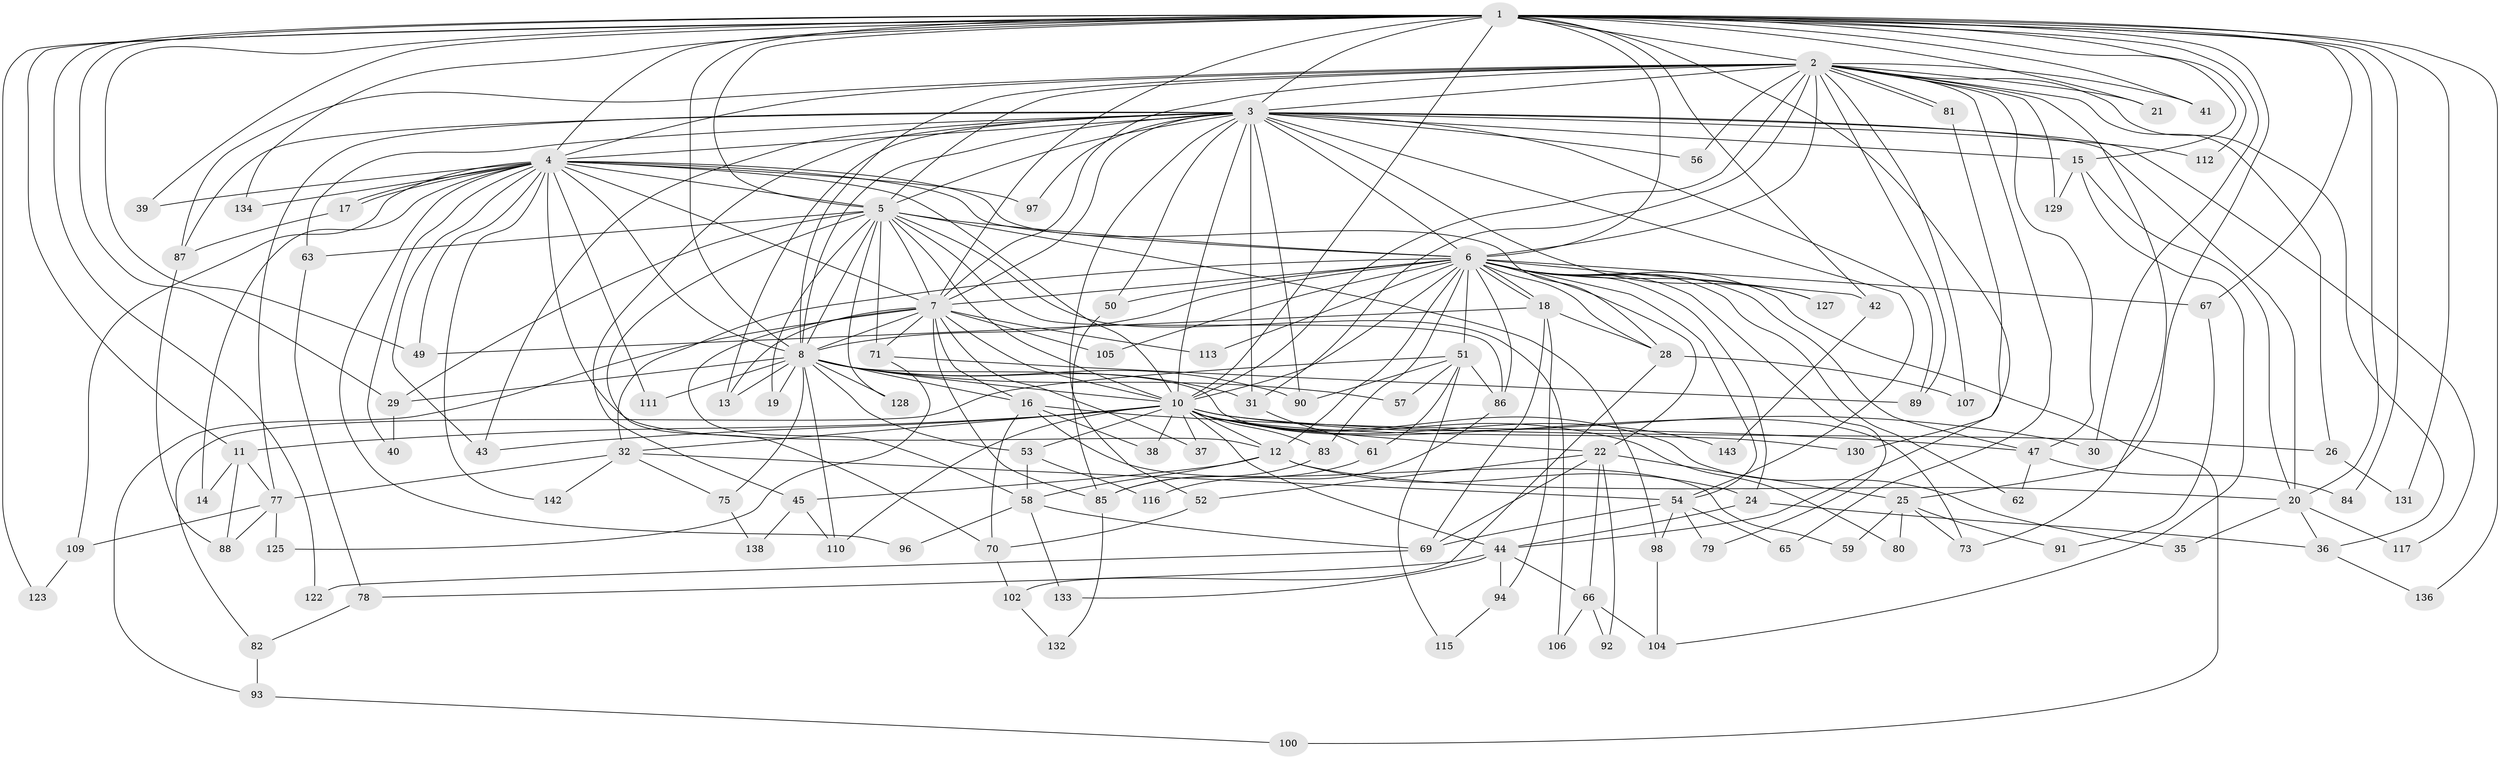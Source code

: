 // Generated by graph-tools (version 1.1) at 2025/51/02/27/25 19:51:42]
// undirected, 112 vertices, 269 edges
graph export_dot {
graph [start="1"]
  node [color=gray90,style=filled];
  1 [super="+46"];
  2 [super="+48"];
  3 [super="+33"];
  4 [super="+95"];
  5 [super="+140"];
  6 [super="+9"];
  7 [super="+146"];
  8 [super="+34"];
  10 [super="+68"];
  11;
  12 [super="+76"];
  13 [super="+23"];
  14;
  15 [super="+64"];
  16;
  17;
  18;
  19;
  20 [super="+27"];
  21;
  22 [super="+139"];
  24;
  25;
  26;
  28 [super="+55"];
  29;
  30;
  31;
  32;
  35;
  36 [super="+135"];
  37;
  38;
  39;
  40;
  41;
  42;
  43;
  44 [super="+72"];
  45 [super="+137"];
  47 [super="+120"];
  49 [super="+124"];
  50;
  51 [super="+99"];
  52;
  53 [super="+119"];
  54 [super="+60"];
  56;
  57;
  58 [super="+118"];
  59;
  61;
  62;
  63;
  65;
  66;
  67;
  69 [super="+121"];
  70 [super="+74"];
  71 [super="+114"];
  73 [super="+126"];
  75;
  77 [super="+108"];
  78;
  79;
  80;
  81;
  82;
  83;
  84;
  85 [super="+141"];
  86 [super="+144"];
  87 [super="+103"];
  88 [super="+101"];
  89;
  90;
  91;
  92;
  93;
  94;
  96;
  97;
  98;
  100;
  102;
  104 [super="+145"];
  105;
  106;
  107;
  109;
  110;
  111;
  112;
  113;
  115;
  116;
  117;
  122;
  123;
  125;
  127;
  128;
  129;
  130;
  131;
  132;
  133;
  134;
  136;
  138;
  142;
  143;
  1 -- 2;
  1 -- 3;
  1 -- 4;
  1 -- 5 [weight=3];
  1 -- 6 [weight=2];
  1 -- 7;
  1 -- 8;
  1 -- 10 [weight=2];
  1 -- 11;
  1 -- 15;
  1 -- 21;
  1 -- 25;
  1 -- 29;
  1 -- 30;
  1 -- 39;
  1 -- 41;
  1 -- 42;
  1 -- 67;
  1 -- 84;
  1 -- 112;
  1 -- 122;
  1 -- 123;
  1 -- 131;
  1 -- 134;
  1 -- 136;
  1 -- 49;
  1 -- 20;
  1 -- 44;
  2 -- 3 [weight=2];
  2 -- 4;
  2 -- 5;
  2 -- 6 [weight=2];
  2 -- 7;
  2 -- 8;
  2 -- 10;
  2 -- 21;
  2 -- 26;
  2 -- 36;
  2 -- 41;
  2 -- 47;
  2 -- 56;
  2 -- 65;
  2 -- 81;
  2 -- 81;
  2 -- 87;
  2 -- 89;
  2 -- 107;
  2 -- 129;
  2 -- 73;
  2 -- 31;
  3 -- 4;
  3 -- 5;
  3 -- 6 [weight=2];
  3 -- 7;
  3 -- 8;
  3 -- 10;
  3 -- 13;
  3 -- 15;
  3 -- 20;
  3 -- 31;
  3 -- 43;
  3 -- 45;
  3 -- 54;
  3 -- 77;
  3 -- 89;
  3 -- 90;
  3 -- 97;
  3 -- 112;
  3 -- 117;
  3 -- 127;
  3 -- 50;
  3 -- 52;
  3 -- 56;
  3 -- 63;
  3 -- 87;
  4 -- 5;
  4 -- 6 [weight=2];
  4 -- 7;
  4 -- 8;
  4 -- 10;
  4 -- 14;
  4 -- 17;
  4 -- 17;
  4 -- 28;
  4 -- 39;
  4 -- 40;
  4 -- 49;
  4 -- 96;
  4 -- 97;
  4 -- 109;
  4 -- 111;
  4 -- 134;
  4 -- 142;
  4 -- 43;
  4 -- 12;
  5 -- 6 [weight=2];
  5 -- 7;
  5 -- 8;
  5 -- 10;
  5 -- 19;
  5 -- 29;
  5 -- 63;
  5 -- 70;
  5 -- 71;
  5 -- 98;
  5 -- 106;
  5 -- 128;
  5 -- 86;
  6 -- 7 [weight=2];
  6 -- 8 [weight=2];
  6 -- 10 [weight=2];
  6 -- 18;
  6 -- 18;
  6 -- 22;
  6 -- 24;
  6 -- 32;
  6 -- 42;
  6 -- 51 [weight=2];
  6 -- 54;
  6 -- 62;
  6 -- 67;
  6 -- 83;
  6 -- 86;
  6 -- 105;
  6 -- 127;
  6 -- 100;
  6 -- 12;
  6 -- 79;
  6 -- 113;
  6 -- 50;
  6 -- 28;
  6 -- 47;
  7 -- 8;
  7 -- 10;
  7 -- 13;
  7 -- 16;
  7 -- 37;
  7 -- 71;
  7 -- 93;
  7 -- 105;
  7 -- 113;
  7 -- 58;
  7 -- 85;
  8 -- 10;
  8 -- 16;
  8 -- 19;
  8 -- 31;
  8 -- 53;
  8 -- 57;
  8 -- 73;
  8 -- 75;
  8 -- 90;
  8 -- 110;
  8 -- 111;
  8 -- 128;
  8 -- 29;
  8 -- 13;
  10 -- 11;
  10 -- 12;
  10 -- 22;
  10 -- 26;
  10 -- 30;
  10 -- 32;
  10 -- 35;
  10 -- 37;
  10 -- 38;
  10 -- 43;
  10 -- 44;
  10 -- 53;
  10 -- 80;
  10 -- 83;
  10 -- 110;
  10 -- 130;
  10 -- 143;
  11 -- 14;
  11 -- 77;
  11 -- 88;
  12 -- 20;
  12 -- 24;
  12 -- 45;
  12 -- 58;
  15 -- 104;
  15 -- 129;
  15 -- 20;
  16 -- 38;
  16 -- 47;
  16 -- 59;
  16 -- 70;
  17 -- 87;
  18 -- 28;
  18 -- 49;
  18 -- 69;
  18 -- 94;
  20 -- 117;
  20 -- 35;
  20 -- 36;
  22 -- 25;
  22 -- 52;
  22 -- 66;
  22 -- 92;
  22 -- 69;
  24 -- 36;
  24 -- 44;
  25 -- 59;
  25 -- 73;
  25 -- 80;
  25 -- 91;
  26 -- 131;
  28 -- 102;
  28 -- 107;
  29 -- 40;
  31 -- 61;
  32 -- 75;
  32 -- 77;
  32 -- 142;
  32 -- 54;
  36 -- 136;
  42 -- 143;
  44 -- 66;
  44 -- 78;
  44 -- 133;
  44 -- 94;
  45 -- 138;
  45 -- 110;
  47 -- 62;
  47 -- 84;
  50 -- 85;
  51 -- 57;
  51 -- 61;
  51 -- 82;
  51 -- 86;
  51 -- 115;
  51 -- 90;
  52 -- 70;
  53 -- 58 [weight=2];
  53 -- 116;
  54 -- 65;
  54 -- 98;
  54 -- 69;
  54 -- 79;
  58 -- 69;
  58 -- 96;
  58 -- 133;
  61 -- 85;
  63 -- 78;
  66 -- 92;
  66 -- 104;
  66 -- 106;
  67 -- 91;
  69 -- 122;
  70 -- 102;
  71 -- 125;
  71 -- 89;
  75 -- 138;
  77 -- 88;
  77 -- 109;
  77 -- 125;
  78 -- 82;
  81 -- 130;
  82 -- 93;
  83 -- 85;
  85 -- 132;
  86 -- 116;
  87 -- 88;
  93 -- 100;
  94 -- 115;
  98 -- 104;
  102 -- 132;
  109 -- 123;
}

